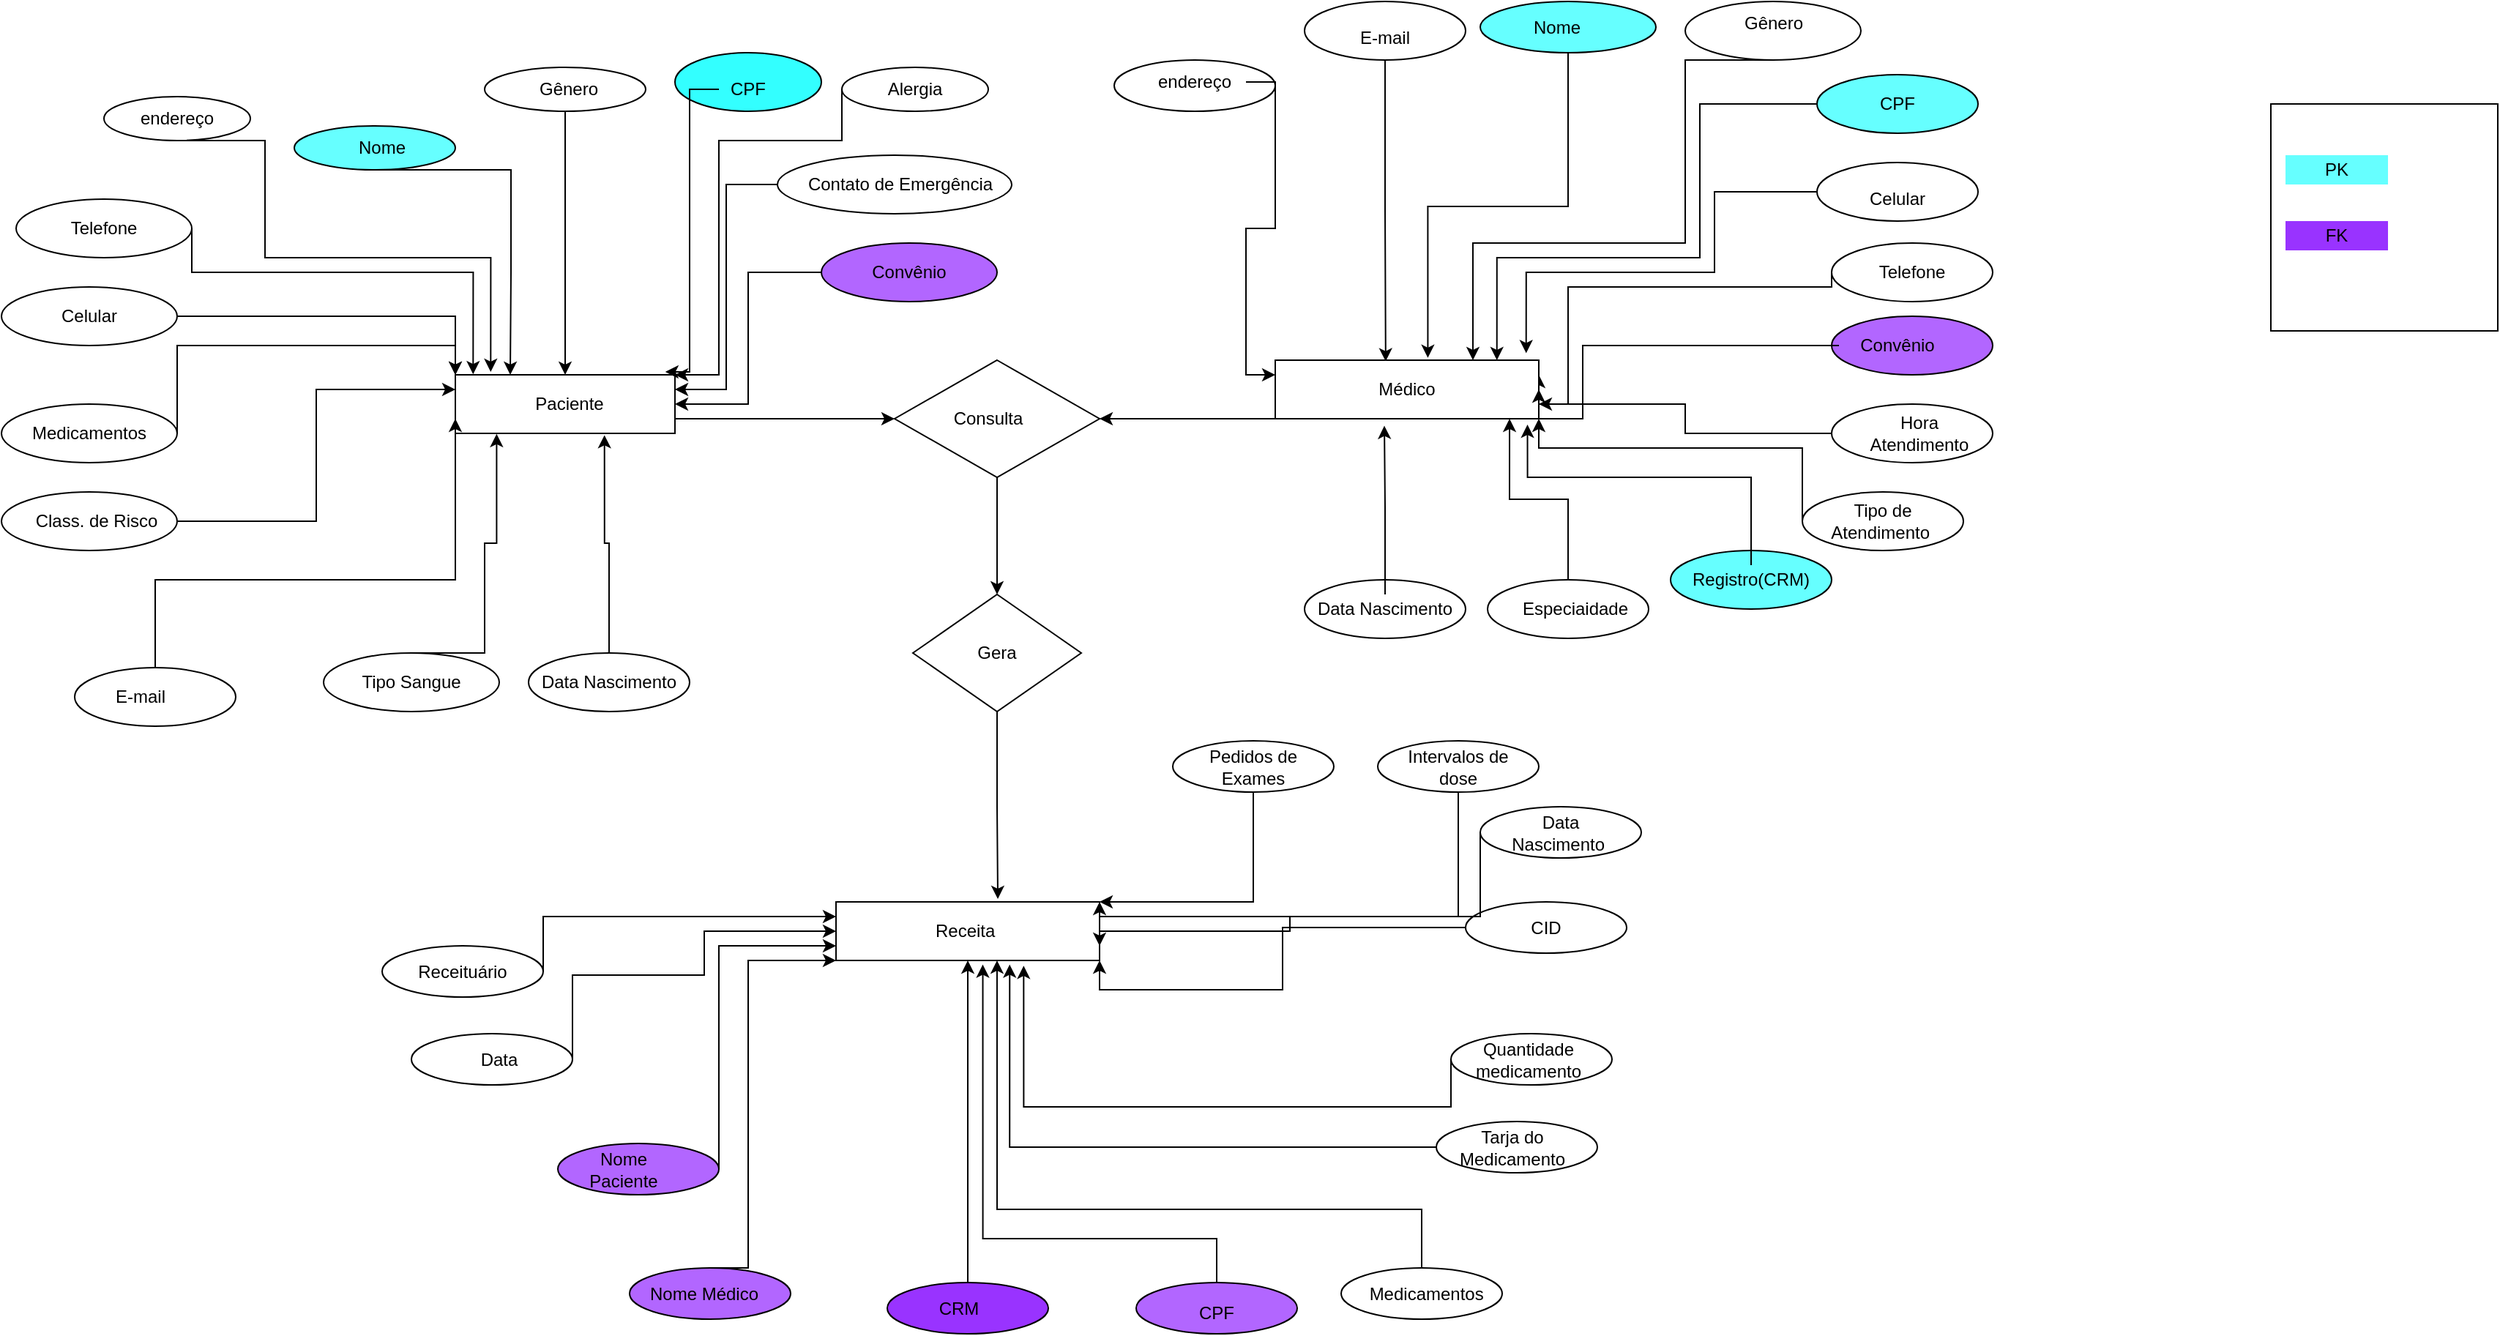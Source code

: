 <mxfile version="14.6.1" type="github">
  <diagram id="wFrr1tjlunAGImuz-Mqa" name="Page-1">
    <mxGraphModel dx="1865" dy="548" grid="1" gridSize="10" guides="1" tooltips="1" connect="1" arrows="1" fold="1" page="1" pageScale="1" pageWidth="827" pageHeight="1169" math="0" shadow="0">
      <root>
        <mxCell id="0" />
        <mxCell id="1" parent="0" />
        <mxCell id="ndUx4JUGOBmah5ysdqSA-77" value="" style="ellipse;whiteSpace=wrap;html=1;" vertex="1" parent="1">
          <mxGeometry x="630" y="410" width="110" height="40" as="geometry" />
        </mxCell>
        <mxCell id="ndUx4JUGOBmah5ysdqSA-95" style="edgeStyle=orthogonalEdgeStyle;rounded=0;orthogonalLoop=1;jettySize=auto;html=1;exitX=0.5;exitY=0;exitDx=0;exitDy=0;entryX=0.889;entryY=1;entryDx=0;entryDy=0;entryPerimeter=0;" edge="1" parent="1" source="ndUx4JUGOBmah5ysdqSA-76" target="ndUx4JUGOBmah5ysdqSA-2">
          <mxGeometry relative="1" as="geometry" />
        </mxCell>
        <mxCell id="ndUx4JUGOBmah5ysdqSA-76" value="" style="ellipse;whiteSpace=wrap;html=1;" vertex="1" parent="1">
          <mxGeometry x="755" y="410" width="110" height="40" as="geometry" />
        </mxCell>
        <mxCell id="ndUx4JUGOBmah5ysdqSA-75" value="" style="ellipse;whiteSpace=wrap;html=1;fillColor=#66FFFF;" vertex="1" parent="1">
          <mxGeometry x="880" y="390" width="110" height="40" as="geometry" />
        </mxCell>
        <mxCell id="ndUx4JUGOBmah5ysdqSA-93" style="edgeStyle=orthogonalEdgeStyle;rounded=0;orthogonalLoop=1;jettySize=auto;html=1;exitX=0;exitY=0.5;exitDx=0;exitDy=0;entryX=1;entryY=1;entryDx=0;entryDy=0;" edge="1" parent="1" source="ndUx4JUGOBmah5ysdqSA-74" target="ndUx4JUGOBmah5ysdqSA-2">
          <mxGeometry relative="1" as="geometry">
            <Array as="points">
              <mxPoint x="970" y="320" />
            </Array>
          </mxGeometry>
        </mxCell>
        <mxCell id="ndUx4JUGOBmah5ysdqSA-74" value="" style="ellipse;whiteSpace=wrap;html=1;" vertex="1" parent="1">
          <mxGeometry x="970" y="350" width="110" height="40" as="geometry" />
        </mxCell>
        <mxCell id="ndUx4JUGOBmah5ysdqSA-92" style="edgeStyle=orthogonalEdgeStyle;rounded=0;orthogonalLoop=1;jettySize=auto;html=1;exitX=0;exitY=0.5;exitDx=0;exitDy=0;entryX=1;entryY=0.75;entryDx=0;entryDy=0;" edge="1" parent="1" source="ndUx4JUGOBmah5ysdqSA-73" target="ndUx4JUGOBmah5ysdqSA-2">
          <mxGeometry relative="1" as="geometry" />
        </mxCell>
        <mxCell id="ndUx4JUGOBmah5ysdqSA-73" value="" style="ellipse;whiteSpace=wrap;html=1;" vertex="1" parent="1">
          <mxGeometry x="990" y="290" width="110" height="40" as="geometry" />
        </mxCell>
        <mxCell id="ndUx4JUGOBmah5ysdqSA-72" value="" style="ellipse;whiteSpace=wrap;html=1;fillColor=#B266FF;" vertex="1" parent="1">
          <mxGeometry x="990" y="230" width="110" height="40" as="geometry" />
        </mxCell>
        <mxCell id="ndUx4JUGOBmah5ysdqSA-90" style="edgeStyle=orthogonalEdgeStyle;rounded=0;orthogonalLoop=1;jettySize=auto;html=1;exitX=0;exitY=0.5;exitDx=0;exitDy=0;entryX=1;entryY=0.25;entryDx=0;entryDy=0;" edge="1" parent="1" source="ndUx4JUGOBmah5ysdqSA-71" target="ndUx4JUGOBmah5ysdqSA-2">
          <mxGeometry relative="1" as="geometry">
            <Array as="points">
              <mxPoint x="990" y="210" />
              <mxPoint x="810" y="210" />
              <mxPoint x="810" y="290" />
            </Array>
          </mxGeometry>
        </mxCell>
        <mxCell id="ndUx4JUGOBmah5ysdqSA-71" value="" style="ellipse;whiteSpace=wrap;html=1;" vertex="1" parent="1">
          <mxGeometry x="990" y="180" width="110" height="40" as="geometry" />
        </mxCell>
        <mxCell id="ndUx4JUGOBmah5ysdqSA-89" style="edgeStyle=orthogonalEdgeStyle;rounded=0;orthogonalLoop=1;jettySize=auto;html=1;exitX=0;exitY=0.5;exitDx=0;exitDy=0;entryX=0.952;entryY=-0.12;entryDx=0;entryDy=0;entryPerimeter=0;" edge="1" parent="1" source="ndUx4JUGOBmah5ysdqSA-70" target="ndUx4JUGOBmah5ysdqSA-2">
          <mxGeometry relative="1" as="geometry">
            <Array as="points">
              <mxPoint x="910" y="145" />
              <mxPoint x="910" y="200" />
              <mxPoint x="781" y="200" />
            </Array>
          </mxGeometry>
        </mxCell>
        <mxCell id="ndUx4JUGOBmah5ysdqSA-70" value="" style="ellipse;whiteSpace=wrap;html=1;" vertex="1" parent="1">
          <mxGeometry x="980" y="125" width="110" height="40" as="geometry" />
        </mxCell>
        <mxCell id="ndUx4JUGOBmah5ysdqSA-88" style="edgeStyle=orthogonalEdgeStyle;rounded=0;orthogonalLoop=1;jettySize=auto;html=1;exitX=0;exitY=0.5;exitDx=0;exitDy=0;entryX=0.841;entryY=0;entryDx=0;entryDy=0;entryPerimeter=0;" edge="1" parent="1" source="ndUx4JUGOBmah5ysdqSA-69" target="ndUx4JUGOBmah5ysdqSA-2">
          <mxGeometry relative="1" as="geometry">
            <Array as="points">
              <mxPoint x="900" y="85" />
              <mxPoint x="900" y="190" />
              <mxPoint x="761" y="190" />
            </Array>
          </mxGeometry>
        </mxCell>
        <mxCell id="ndUx4JUGOBmah5ysdqSA-69" value="" style="ellipse;whiteSpace=wrap;html=1;fillColor=#66FFFF;" vertex="1" parent="1">
          <mxGeometry x="980" y="65" width="110" height="40" as="geometry" />
        </mxCell>
        <mxCell id="ndUx4JUGOBmah5ysdqSA-87" style="edgeStyle=orthogonalEdgeStyle;rounded=0;orthogonalLoop=1;jettySize=auto;html=1;exitX=0.5;exitY=1;exitDx=0;exitDy=0;entryX=0.75;entryY=0;entryDx=0;entryDy=0;" edge="1" parent="1" source="ndUx4JUGOBmah5ysdqSA-68" target="ndUx4JUGOBmah5ysdqSA-2">
          <mxGeometry relative="1" as="geometry">
            <Array as="points">
              <mxPoint x="890" y="55" />
              <mxPoint x="890" y="180" />
              <mxPoint x="745" y="180" />
            </Array>
          </mxGeometry>
        </mxCell>
        <mxCell id="ndUx4JUGOBmah5ysdqSA-68" value="" style="ellipse;whiteSpace=wrap;html=1;" vertex="1" parent="1">
          <mxGeometry x="890" y="15" width="120" height="40" as="geometry" />
        </mxCell>
        <mxCell id="ndUx4JUGOBmah5ysdqSA-86" style="edgeStyle=orthogonalEdgeStyle;rounded=0;orthogonalLoop=1;jettySize=auto;html=1;exitX=0.5;exitY=1;exitDx=0;exitDy=0;entryX=0.579;entryY=-0.04;entryDx=0;entryDy=0;entryPerimeter=0;" edge="1" parent="1" source="ndUx4JUGOBmah5ysdqSA-17" target="ndUx4JUGOBmah5ysdqSA-2">
          <mxGeometry relative="1" as="geometry" />
        </mxCell>
        <mxCell id="ndUx4JUGOBmah5ysdqSA-17" value="" style="ellipse;whiteSpace=wrap;html=1;fillColor=#66FFFF;" vertex="1" parent="1">
          <mxGeometry x="750" y="15" width="120" height="35" as="geometry" />
        </mxCell>
        <mxCell id="ndUx4JUGOBmah5ysdqSA-85" style="edgeStyle=orthogonalEdgeStyle;rounded=0;orthogonalLoop=1;jettySize=auto;html=1;exitX=0.5;exitY=1;exitDx=0;exitDy=0;entryX=0.419;entryY=0.02;entryDx=0;entryDy=0;entryPerimeter=0;" edge="1" parent="1" source="ndUx4JUGOBmah5ysdqSA-64" target="ndUx4JUGOBmah5ysdqSA-2">
          <mxGeometry relative="1" as="geometry" />
        </mxCell>
        <mxCell id="ndUx4JUGOBmah5ysdqSA-64" value="" style="ellipse;whiteSpace=wrap;html=1;" vertex="1" parent="1">
          <mxGeometry x="630" y="15" width="110" height="40" as="geometry" />
        </mxCell>
        <mxCell id="ndUx4JUGOBmah5ysdqSA-67" value="" style="ellipse;whiteSpace=wrap;html=1;" vertex="1" parent="1">
          <mxGeometry x="500" y="55" width="110" height="35" as="geometry" />
        </mxCell>
        <mxCell id="ndUx4JUGOBmah5ysdqSA-141" style="edgeStyle=orthogonalEdgeStyle;rounded=0;orthogonalLoop=1;jettySize=auto;html=1;exitX=1;exitY=0.75;exitDx=0;exitDy=0;entryX=0;entryY=0.5;entryDx=0;entryDy=0;" edge="1" parent="1" source="ndUx4JUGOBmah5ysdqSA-1" target="ndUx4JUGOBmah5ysdqSA-139">
          <mxGeometry relative="1" as="geometry">
            <mxPoint x="250" y="300" as="targetPoint" />
          </mxGeometry>
        </mxCell>
        <mxCell id="ndUx4JUGOBmah5ysdqSA-1" value="" style="rounded=0;whiteSpace=wrap;html=1;" vertex="1" parent="1">
          <mxGeometry x="50" y="270" width="150" height="40" as="geometry" />
        </mxCell>
        <mxCell id="ndUx4JUGOBmah5ysdqSA-142" style="edgeStyle=orthogonalEdgeStyle;rounded=0;orthogonalLoop=1;jettySize=auto;html=1;exitX=0;exitY=0.5;exitDx=0;exitDy=0;entryX=1;entryY=0.5;entryDx=0;entryDy=0;" edge="1" parent="1" source="ndUx4JUGOBmah5ysdqSA-2" target="ndUx4JUGOBmah5ysdqSA-139">
          <mxGeometry relative="1" as="geometry">
            <Array as="points">
              <mxPoint x="610" y="300" />
            </Array>
          </mxGeometry>
        </mxCell>
        <mxCell id="ndUx4JUGOBmah5ysdqSA-2" value="" style="rounded=0;whiteSpace=wrap;html=1;" vertex="1" parent="1">
          <mxGeometry x="610" y="260" width="180" height="40" as="geometry" />
        </mxCell>
        <mxCell id="ndUx4JUGOBmah5ysdqSA-3" value="" style="rounded=0;whiteSpace=wrap;html=1;" vertex="1" parent="1">
          <mxGeometry x="310" y="630" width="180" height="40" as="geometry" />
        </mxCell>
        <mxCell id="ndUx4JUGOBmah5ysdqSA-45" style="edgeStyle=orthogonalEdgeStyle;rounded=0;orthogonalLoop=1;jettySize=auto;html=1;exitX=0.5;exitY=1;exitDx=0;exitDy=0;entryX=0.161;entryY=-0.05;entryDx=0;entryDy=0;entryPerimeter=0;" edge="1" parent="1" source="ndUx4JUGOBmah5ysdqSA-4" target="ndUx4JUGOBmah5ysdqSA-1">
          <mxGeometry relative="1" as="geometry">
            <Array as="points">
              <mxPoint x="-80" y="110" />
              <mxPoint x="-80" y="190" />
              <mxPoint x="74" y="190" />
            </Array>
          </mxGeometry>
        </mxCell>
        <mxCell id="ndUx4JUGOBmah5ysdqSA-4" value="" style="ellipse;whiteSpace=wrap;html=1;" vertex="1" parent="1">
          <mxGeometry x="-190" y="80" width="100" height="30" as="geometry" />
        </mxCell>
        <mxCell id="ndUx4JUGOBmah5ysdqSA-44" style="edgeStyle=orthogonalEdgeStyle;rounded=0;orthogonalLoop=1;jettySize=auto;html=1;exitX=0.5;exitY=1;exitDx=0;exitDy=0;entryX=0.25;entryY=0;entryDx=0;entryDy=0;" edge="1" parent="1" source="ndUx4JUGOBmah5ysdqSA-5" target="ndUx4JUGOBmah5ysdqSA-1">
          <mxGeometry relative="1" as="geometry">
            <Array as="points">
              <mxPoint x="88" y="130" />
              <mxPoint x="88" y="200" />
            </Array>
          </mxGeometry>
        </mxCell>
        <mxCell id="ndUx4JUGOBmah5ysdqSA-5" value="" style="ellipse;whiteSpace=wrap;html=1;fillColor=#66FFFF;" vertex="1" parent="1">
          <mxGeometry x="-60" y="100" width="110" height="30" as="geometry" />
        </mxCell>
        <mxCell id="ndUx4JUGOBmah5ysdqSA-43" style="edgeStyle=orthogonalEdgeStyle;rounded=0;orthogonalLoop=1;jettySize=auto;html=1;exitX=0.5;exitY=1;exitDx=0;exitDy=0;entryX=0.5;entryY=0;entryDx=0;entryDy=0;" edge="1" parent="1" source="ndUx4JUGOBmah5ysdqSA-6" target="ndUx4JUGOBmah5ysdqSA-1">
          <mxGeometry relative="1" as="geometry" />
        </mxCell>
        <mxCell id="ndUx4JUGOBmah5ysdqSA-6" value="" style="ellipse;whiteSpace=wrap;html=1;" vertex="1" parent="1">
          <mxGeometry x="70" y="60" width="110" height="30" as="geometry" />
        </mxCell>
        <mxCell id="ndUx4JUGOBmah5ysdqSA-7" value="" style="ellipse;whiteSpace=wrap;html=1;fillColor=#33FFFF;" vertex="1" parent="1">
          <mxGeometry x="200" y="50" width="100" height="40" as="geometry" />
        </mxCell>
        <mxCell id="ndUx4JUGOBmah5ysdqSA-41" style="edgeStyle=orthogonalEdgeStyle;rounded=0;orthogonalLoop=1;jettySize=auto;html=1;exitX=0;exitY=0.5;exitDx=0;exitDy=0;entryX=1;entryY=0;entryDx=0;entryDy=0;" edge="1" parent="1" source="ndUx4JUGOBmah5ysdqSA-8" target="ndUx4JUGOBmah5ysdqSA-1">
          <mxGeometry relative="1" as="geometry">
            <Array as="points">
              <mxPoint x="314" y="110" />
              <mxPoint x="230" y="110" />
              <mxPoint x="230" y="270" />
            </Array>
          </mxGeometry>
        </mxCell>
        <mxCell id="ndUx4JUGOBmah5ysdqSA-8" value="" style="ellipse;whiteSpace=wrap;html=1;" vertex="1" parent="1">
          <mxGeometry x="314" y="60" width="100" height="30" as="geometry" />
        </mxCell>
        <mxCell id="ndUx4JUGOBmah5ysdqSA-50" style="edgeStyle=orthogonalEdgeStyle;rounded=0;orthogonalLoop=1;jettySize=auto;html=1;exitX=0.5;exitY=0;exitDx=0;exitDy=0;entryX=0;entryY=0.75;entryDx=0;entryDy=0;" edge="1" parent="1" source="ndUx4JUGOBmah5ysdqSA-9" target="ndUx4JUGOBmah5ysdqSA-1">
          <mxGeometry relative="1" as="geometry">
            <Array as="points">
              <mxPoint x="-155" y="410" />
              <mxPoint x="50" y="410" />
            </Array>
          </mxGeometry>
        </mxCell>
        <mxCell id="ndUx4JUGOBmah5ysdqSA-9" value="" style="ellipse;whiteSpace=wrap;html=1;" vertex="1" parent="1">
          <mxGeometry x="-210" y="470" width="110" height="40" as="geometry" />
        </mxCell>
        <mxCell id="ndUx4JUGOBmah5ysdqSA-40" style="edgeStyle=orthogonalEdgeStyle;rounded=0;orthogonalLoop=1;jettySize=auto;html=1;exitX=0;exitY=0.5;exitDx=0;exitDy=0;entryX=1;entryY=0.25;entryDx=0;entryDy=0;" edge="1" parent="1" source="ndUx4JUGOBmah5ysdqSA-12" target="ndUx4JUGOBmah5ysdqSA-1">
          <mxGeometry relative="1" as="geometry" />
        </mxCell>
        <mxCell id="ndUx4JUGOBmah5ysdqSA-12" value="" style="ellipse;whiteSpace=wrap;html=1;" vertex="1" parent="1">
          <mxGeometry x="270" y="120" width="160" height="40" as="geometry" />
        </mxCell>
        <mxCell id="ndUx4JUGOBmah5ysdqSA-51" style="edgeStyle=orthogonalEdgeStyle;rounded=0;orthogonalLoop=1;jettySize=auto;html=1;exitX=0.5;exitY=0;exitDx=0;exitDy=0;entryX=0.188;entryY=1.01;entryDx=0;entryDy=0;entryPerimeter=0;" edge="1" parent="1" source="ndUx4JUGOBmah5ysdqSA-13" target="ndUx4JUGOBmah5ysdqSA-1">
          <mxGeometry relative="1" as="geometry">
            <Array as="points">
              <mxPoint x="70" y="460" />
              <mxPoint x="70" y="385" />
              <mxPoint x="78" y="385" />
            </Array>
          </mxGeometry>
        </mxCell>
        <mxCell id="ndUx4JUGOBmah5ysdqSA-13" value="" style="ellipse;whiteSpace=wrap;html=1;" vertex="1" parent="1">
          <mxGeometry x="-40" y="460" width="120" height="40" as="geometry" />
        </mxCell>
        <mxCell id="ndUx4JUGOBmah5ysdqSA-52" style="edgeStyle=orthogonalEdgeStyle;rounded=0;orthogonalLoop=1;jettySize=auto;html=1;entryX=0.679;entryY=1.03;entryDx=0;entryDy=0;entryPerimeter=0;" edge="1" parent="1" source="ndUx4JUGOBmah5ysdqSA-14" target="ndUx4JUGOBmah5ysdqSA-1">
          <mxGeometry relative="1" as="geometry" />
        </mxCell>
        <mxCell id="ndUx4JUGOBmah5ysdqSA-14" value="" style="ellipse;whiteSpace=wrap;html=1;" vertex="1" parent="1">
          <mxGeometry x="100" y="460" width="110" height="40" as="geometry" />
        </mxCell>
        <mxCell id="ndUx4JUGOBmah5ysdqSA-46" style="edgeStyle=orthogonalEdgeStyle;rounded=0;orthogonalLoop=1;jettySize=auto;html=1;exitX=1;exitY=0.5;exitDx=0;exitDy=0;entryX=0.081;entryY=-0.01;entryDx=0;entryDy=0;entryPerimeter=0;" edge="1" parent="1" source="ndUx4JUGOBmah5ysdqSA-15" target="ndUx4JUGOBmah5ysdqSA-1">
          <mxGeometry relative="1" as="geometry">
            <Array as="points">
              <mxPoint x="-130" y="200" />
              <mxPoint x="62" y="200" />
            </Array>
          </mxGeometry>
        </mxCell>
        <mxCell id="ndUx4JUGOBmah5ysdqSA-15" value="" style="ellipse;whiteSpace=wrap;html=1;" vertex="1" parent="1">
          <mxGeometry x="-250" y="150" width="120" height="40" as="geometry" />
        </mxCell>
        <mxCell id="ndUx4JUGOBmah5ysdqSA-47" style="edgeStyle=orthogonalEdgeStyle;rounded=0;orthogonalLoop=1;jettySize=auto;html=1;exitX=1;exitY=0.5;exitDx=0;exitDy=0;entryX=0;entryY=0;entryDx=0;entryDy=0;" edge="1" parent="1" source="ndUx4JUGOBmah5ysdqSA-16" target="ndUx4JUGOBmah5ysdqSA-1">
          <mxGeometry relative="1" as="geometry" />
        </mxCell>
        <mxCell id="ndUx4JUGOBmah5ysdqSA-16" value="" style="ellipse;whiteSpace=wrap;html=1;" vertex="1" parent="1">
          <mxGeometry x="-260" y="210" width="120" height="40" as="geometry" />
        </mxCell>
        <mxCell id="ndUx4JUGOBmah5ysdqSA-48" style="edgeStyle=orthogonalEdgeStyle;rounded=0;orthogonalLoop=1;jettySize=auto;html=1;exitX=1;exitY=0.5;exitDx=0;exitDy=0;entryX=0;entryY=0;entryDx=0;entryDy=0;" edge="1" parent="1" source="ndUx4JUGOBmah5ysdqSA-18" target="ndUx4JUGOBmah5ysdqSA-1">
          <mxGeometry relative="1" as="geometry">
            <Array as="points">
              <mxPoint x="-140" y="250" />
              <mxPoint x="50" y="250" />
            </Array>
          </mxGeometry>
        </mxCell>
        <mxCell id="ndUx4JUGOBmah5ysdqSA-18" value="" style="ellipse;whiteSpace=wrap;html=1;" vertex="1" parent="1">
          <mxGeometry x="-260" y="290" width="120" height="40" as="geometry" />
        </mxCell>
        <mxCell id="ndUx4JUGOBmah5ysdqSA-49" style="edgeStyle=orthogonalEdgeStyle;rounded=0;orthogonalLoop=1;jettySize=auto;html=1;exitX=1;exitY=0.5;exitDx=0;exitDy=0;entryX=0;entryY=0.25;entryDx=0;entryDy=0;" edge="1" parent="1" source="ndUx4JUGOBmah5ysdqSA-19" target="ndUx4JUGOBmah5ysdqSA-1">
          <mxGeometry relative="1" as="geometry" />
        </mxCell>
        <mxCell id="ndUx4JUGOBmah5ysdqSA-19" value="" style="ellipse;whiteSpace=wrap;html=1;" vertex="1" parent="1">
          <mxGeometry x="-260" y="350" width="120" height="40" as="geometry" />
        </mxCell>
        <mxCell id="ndUx4JUGOBmah5ysdqSA-39" style="edgeStyle=orthogonalEdgeStyle;rounded=0;orthogonalLoop=1;jettySize=auto;html=1;entryX=1;entryY=0.5;entryDx=0;entryDy=0;" edge="1" parent="1" source="ndUx4JUGOBmah5ysdqSA-20" target="ndUx4JUGOBmah5ysdqSA-1">
          <mxGeometry relative="1" as="geometry" />
        </mxCell>
        <mxCell id="ndUx4JUGOBmah5ysdqSA-20" value="" style="ellipse;whiteSpace=wrap;html=1;fillColor=#B266FF;" vertex="1" parent="1">
          <mxGeometry x="300" y="180" width="120" height="40" as="geometry" />
        </mxCell>
        <mxCell id="ndUx4JUGOBmah5ysdqSA-21" value="Nome" style="text;html=1;strokeColor=none;fillColor=none;align=center;verticalAlign=middle;whiteSpace=wrap;rounded=0;" vertex="1" parent="1">
          <mxGeometry x="-40" y="105" width="80" height="20" as="geometry" />
        </mxCell>
        <mxCell id="ndUx4JUGOBmah5ysdqSA-22" value="Gênero" style="text;html=1;strokeColor=none;fillColor=none;align=center;verticalAlign=middle;whiteSpace=wrap;rounded=0;" vertex="1" parent="1">
          <mxGeometry x="105" y="65" width="45" height="20" as="geometry" />
        </mxCell>
        <mxCell id="ndUx4JUGOBmah5ysdqSA-42" style="edgeStyle=orthogonalEdgeStyle;rounded=0;orthogonalLoop=1;jettySize=auto;html=1;entryX=0.956;entryY=-0.05;entryDx=0;entryDy=0;entryPerimeter=0;" edge="1" parent="1" source="ndUx4JUGOBmah5ysdqSA-23" target="ndUx4JUGOBmah5ysdqSA-1">
          <mxGeometry relative="1" as="geometry">
            <Array as="points">
              <mxPoint x="210" y="75" />
              <mxPoint x="210" y="268" />
            </Array>
          </mxGeometry>
        </mxCell>
        <mxCell id="ndUx4JUGOBmah5ysdqSA-23" value="CPF" style="text;html=1;strokeColor=none;fillColor=none;align=center;verticalAlign=middle;whiteSpace=wrap;rounded=0;" vertex="1" parent="1">
          <mxGeometry x="230" y="65" width="40" height="20" as="geometry" />
        </mxCell>
        <mxCell id="ndUx4JUGOBmah5ysdqSA-24" value="endereço" style="text;html=1;strokeColor=none;fillColor=none;align=center;verticalAlign=middle;whiteSpace=wrap;rounded=0;" vertex="1" parent="1">
          <mxGeometry x="-175" y="85" width="70" height="20" as="geometry" />
        </mxCell>
        <mxCell id="ndUx4JUGOBmah5ysdqSA-28" value="Telefone" style="text;html=1;strokeColor=none;fillColor=none;align=center;verticalAlign=middle;whiteSpace=wrap;rounded=0;" vertex="1" parent="1">
          <mxGeometry x="-220" y="160" width="60" height="20" as="geometry" />
        </mxCell>
        <mxCell id="ndUx4JUGOBmah5ysdqSA-29" value="Celular" style="text;html=1;strokeColor=none;fillColor=none;align=center;verticalAlign=middle;whiteSpace=wrap;rounded=0;" vertex="1" parent="1">
          <mxGeometry x="-225" y="220" width="50" height="20" as="geometry" />
        </mxCell>
        <mxCell id="ndUx4JUGOBmah5ysdqSA-30" value="Contato de Emergência" style="text;html=1;strokeColor=none;fillColor=none;align=center;verticalAlign=middle;whiteSpace=wrap;rounded=0;" vertex="1" parent="1">
          <mxGeometry x="279" y="130" width="150" height="20" as="geometry" />
        </mxCell>
        <mxCell id="ndUx4JUGOBmah5ysdqSA-31" value="Convênio" style="text;html=1;strokeColor=none;fillColor=none;align=center;verticalAlign=middle;whiteSpace=wrap;rounded=0;" vertex="1" parent="1">
          <mxGeometry x="320" y="190" width="80" height="20" as="geometry" />
        </mxCell>
        <mxCell id="ndUx4JUGOBmah5ysdqSA-32" value="Medicamentos" style="text;html=1;strokeColor=none;fillColor=none;align=center;verticalAlign=middle;whiteSpace=wrap;rounded=0;" vertex="1" parent="1">
          <mxGeometry x="-240" y="300" width="80" height="20" as="geometry" />
        </mxCell>
        <mxCell id="ndUx4JUGOBmah5ysdqSA-33" value="Alergia" style="text;html=1;strokeColor=none;fillColor=none;align=center;verticalAlign=middle;whiteSpace=wrap;rounded=0;" vertex="1" parent="1">
          <mxGeometry x="339" y="65" width="50" height="20" as="geometry" />
        </mxCell>
        <mxCell id="ndUx4JUGOBmah5ysdqSA-34" value="E-mail" style="text;html=1;strokeColor=none;fillColor=none;align=center;verticalAlign=middle;whiteSpace=wrap;rounded=0;" vertex="1" parent="1">
          <mxGeometry x="-190" y="480" width="50" height="20" as="geometry" />
        </mxCell>
        <mxCell id="ndUx4JUGOBmah5ysdqSA-35" value="Class. de Risco" style="text;html=1;strokeColor=none;fillColor=none;align=center;verticalAlign=middle;whiteSpace=wrap;rounded=0;" vertex="1" parent="1">
          <mxGeometry x="-240" y="360" width="90" height="20" as="geometry" />
        </mxCell>
        <mxCell id="ndUx4JUGOBmah5ysdqSA-37" value="Tipo Sangue" style="text;html=1;strokeColor=none;fillColor=none;align=center;verticalAlign=middle;whiteSpace=wrap;rounded=0;" vertex="1" parent="1">
          <mxGeometry x="-20" y="470" width="80" height="20" as="geometry" />
        </mxCell>
        <mxCell id="ndUx4JUGOBmah5ysdqSA-38" value="Data Nascimento" style="text;html=1;strokeColor=none;fillColor=none;align=center;verticalAlign=middle;whiteSpace=wrap;rounded=0;" vertex="1" parent="1">
          <mxGeometry x="95" y="470" width="120" height="20" as="geometry" />
        </mxCell>
        <mxCell id="ndUx4JUGOBmah5ysdqSA-53" value="Paciente" style="text;html=1;strokeColor=none;fillColor=none;align=center;verticalAlign=middle;whiteSpace=wrap;rounded=0;" vertex="1" parent="1">
          <mxGeometry x="62.5" y="280" width="130" height="20" as="geometry" />
        </mxCell>
        <mxCell id="ndUx4JUGOBmah5ysdqSA-56" value="Nome" style="text;html=1;strokeColor=none;fillColor=none;align=center;verticalAlign=middle;whiteSpace=wrap;rounded=0;" vertex="1" parent="1">
          <mxGeometry x="765" y="22.5" width="75" height="20" as="geometry" />
        </mxCell>
        <mxCell id="ndUx4JUGOBmah5ysdqSA-57" value="Gênero" style="text;html=1;strokeColor=none;fillColor=none;align=center;verticalAlign=middle;whiteSpace=wrap;rounded=0;" vertex="1" parent="1">
          <mxGeometry x="927.5" y="20" width="45" height="20" as="geometry" />
        </mxCell>
        <mxCell id="ndUx4JUGOBmah5ysdqSA-58" value="CPF" style="text;html=1;strokeColor=none;fillColor=none;align=center;verticalAlign=middle;whiteSpace=wrap;rounded=0;" vertex="1" parent="1">
          <mxGeometry x="1015" y="75" width="40" height="20" as="geometry" />
        </mxCell>
        <mxCell id="ndUx4JUGOBmah5ysdqSA-59" value="Telefone" style="text;html=1;strokeColor=none;fillColor=none;align=center;verticalAlign=middle;whiteSpace=wrap;rounded=0;" vertex="1" parent="1">
          <mxGeometry x="1015" y="190" width="60" height="20" as="geometry" />
        </mxCell>
        <mxCell id="ndUx4JUGOBmah5ysdqSA-60" value="Celular" style="text;html=1;strokeColor=none;fillColor=none;align=center;verticalAlign=middle;whiteSpace=wrap;rounded=0;" vertex="1" parent="1">
          <mxGeometry x="1010" y="140" width="50" height="20" as="geometry" />
        </mxCell>
        <mxCell id="ndUx4JUGOBmah5ysdqSA-91" style="edgeStyle=orthogonalEdgeStyle;rounded=0;orthogonalLoop=1;jettySize=auto;html=1;entryX=1;entryY=0.5;entryDx=0;entryDy=0;" edge="1" parent="1" source="ndUx4JUGOBmah5ysdqSA-61" target="ndUx4JUGOBmah5ysdqSA-2">
          <mxGeometry relative="1" as="geometry">
            <Array as="points">
              <mxPoint x="820" y="250" />
              <mxPoint x="820" y="300" />
            </Array>
          </mxGeometry>
        </mxCell>
        <mxCell id="ndUx4JUGOBmah5ysdqSA-61" value="Convênio" style="text;html=1;strokeColor=none;fillColor=none;align=center;verticalAlign=middle;whiteSpace=wrap;rounded=0;" vertex="1" parent="1">
          <mxGeometry x="995" y="240" width="80" height="20" as="geometry" />
        </mxCell>
        <mxCell id="ndUx4JUGOBmah5ysdqSA-84" style="edgeStyle=orthogonalEdgeStyle;rounded=0;orthogonalLoop=1;jettySize=auto;html=1;entryX=0;entryY=0.25;entryDx=0;entryDy=0;" edge="1" parent="1" source="ndUx4JUGOBmah5ysdqSA-62" target="ndUx4JUGOBmah5ysdqSA-2">
          <mxGeometry relative="1" as="geometry" />
        </mxCell>
        <mxCell id="ndUx4JUGOBmah5ysdqSA-62" value="endereço" style="text;html=1;strokeColor=none;fillColor=none;align=center;verticalAlign=middle;whiteSpace=wrap;rounded=0;" vertex="1" parent="1">
          <mxGeometry x="520" y="60" width="70" height="20" as="geometry" />
        </mxCell>
        <mxCell id="ndUx4JUGOBmah5ysdqSA-63" value="E-mail" style="text;html=1;strokeColor=none;fillColor=none;align=center;verticalAlign=middle;whiteSpace=wrap;rounded=0;" vertex="1" parent="1">
          <mxGeometry x="660" y="30" width="50" height="20" as="geometry" />
        </mxCell>
        <mxCell id="ndUx4JUGOBmah5ysdqSA-79" value="Especiaidade" style="text;html=1;strokeColor=none;fillColor=none;align=center;verticalAlign=middle;whiteSpace=wrap;rounded=0;" vertex="1" parent="1">
          <mxGeometry x="770" y="420" width="90" height="20" as="geometry" />
        </mxCell>
        <mxCell id="ndUx4JUGOBmah5ysdqSA-94" style="edgeStyle=orthogonalEdgeStyle;rounded=0;orthogonalLoop=1;jettySize=auto;html=1;entryX=0.957;entryY=1.1;entryDx=0;entryDy=0;entryPerimeter=0;" edge="1" parent="1" source="ndUx4JUGOBmah5ysdqSA-80" target="ndUx4JUGOBmah5ysdqSA-2">
          <mxGeometry relative="1" as="geometry">
            <Array as="points">
              <mxPoint x="935" y="340" />
              <mxPoint x="782" y="340" />
            </Array>
          </mxGeometry>
        </mxCell>
        <mxCell id="ndUx4JUGOBmah5ysdqSA-80" value="Registro(CRM)" style="text;html=1;strokeColor=none;fillColor=none;align=center;verticalAlign=middle;whiteSpace=wrap;rounded=0;" vertex="1" parent="1">
          <mxGeometry x="900" y="400" width="70" height="20" as="geometry" />
        </mxCell>
        <mxCell id="ndUx4JUGOBmah5ysdqSA-81" value="Hora Atendimento" style="text;html=1;strokeColor=none;fillColor=none;align=center;verticalAlign=middle;whiteSpace=wrap;rounded=0;" vertex="1" parent="1">
          <mxGeometry x="1010" y="300" width="80" height="20" as="geometry" />
        </mxCell>
        <mxCell id="ndUx4JUGOBmah5ysdqSA-96" style="edgeStyle=orthogonalEdgeStyle;rounded=0;orthogonalLoop=1;jettySize=auto;html=1;entryX=0.414;entryY=1.12;entryDx=0;entryDy=0;entryPerimeter=0;" edge="1" parent="1" source="ndUx4JUGOBmah5ysdqSA-82" target="ndUx4JUGOBmah5ysdqSA-2">
          <mxGeometry relative="1" as="geometry" />
        </mxCell>
        <mxCell id="ndUx4JUGOBmah5ysdqSA-82" value="Data Nascimento" style="text;html=1;strokeColor=none;fillColor=none;align=center;verticalAlign=middle;whiteSpace=wrap;rounded=0;" vertex="1" parent="1">
          <mxGeometry x="625" y="420" width="120" height="20" as="geometry" />
        </mxCell>
        <mxCell id="ndUx4JUGOBmah5ysdqSA-83" value="Tipo de Atendimento&amp;nbsp;" style="text;html=1;strokeColor=none;fillColor=none;align=center;verticalAlign=middle;whiteSpace=wrap;rounded=0;" vertex="1" parent="1">
          <mxGeometry x="990" y="360" width="70" height="20" as="geometry" />
        </mxCell>
        <mxCell id="ndUx4JUGOBmah5ysdqSA-97" value="Médico" style="text;html=1;strokeColor=none;fillColor=none;align=center;verticalAlign=middle;whiteSpace=wrap;rounded=0;" vertex="1" parent="1">
          <mxGeometry x="655" y="270" width="90" height="20" as="geometry" />
        </mxCell>
        <mxCell id="ndUx4JUGOBmah5ysdqSA-98" value="Receita&amp;nbsp;" style="text;html=1;strokeColor=none;fillColor=none;align=center;verticalAlign=middle;whiteSpace=wrap;rounded=0;" vertex="1" parent="1">
          <mxGeometry x="355" y="640" width="90" height="20" as="geometry" />
        </mxCell>
        <mxCell id="ndUx4JUGOBmah5ysdqSA-112" style="edgeStyle=orthogonalEdgeStyle;rounded=0;orthogonalLoop=1;jettySize=auto;html=1;exitX=1;exitY=0.5;exitDx=0;exitDy=0;entryX=0;entryY=0.25;entryDx=0;entryDy=0;" edge="1" parent="1" source="ndUx4JUGOBmah5ysdqSA-99" target="ndUx4JUGOBmah5ysdqSA-3">
          <mxGeometry relative="1" as="geometry">
            <Array as="points">
              <mxPoint x="110" y="640" />
            </Array>
          </mxGeometry>
        </mxCell>
        <mxCell id="ndUx4JUGOBmah5ysdqSA-99" value="" style="ellipse;whiteSpace=wrap;html=1;" vertex="1" parent="1">
          <mxGeometry y="660" width="110" height="35" as="geometry" />
        </mxCell>
        <mxCell id="ndUx4JUGOBmah5ysdqSA-114" style="edgeStyle=orthogonalEdgeStyle;rounded=0;orthogonalLoop=1;jettySize=auto;html=1;exitX=1;exitY=0.5;exitDx=0;exitDy=0;entryX=0;entryY=0.5;entryDx=0;entryDy=0;" edge="1" parent="1" source="ndUx4JUGOBmah5ysdqSA-100" target="ndUx4JUGOBmah5ysdqSA-3">
          <mxGeometry relative="1" as="geometry">
            <Array as="points">
              <mxPoint x="130" y="680" />
              <mxPoint x="220" y="680" />
              <mxPoint x="220" y="650" />
            </Array>
          </mxGeometry>
        </mxCell>
        <mxCell id="ndUx4JUGOBmah5ysdqSA-100" value="" style="ellipse;whiteSpace=wrap;html=1;" vertex="1" parent="1">
          <mxGeometry x="20" y="720" width="110" height="35" as="geometry" />
        </mxCell>
        <mxCell id="ndUx4JUGOBmah5ysdqSA-115" style="edgeStyle=orthogonalEdgeStyle;rounded=0;orthogonalLoop=1;jettySize=auto;html=1;exitX=1;exitY=0.5;exitDx=0;exitDy=0;entryX=0;entryY=0.75;entryDx=0;entryDy=0;" edge="1" parent="1" source="ndUx4JUGOBmah5ysdqSA-101" target="ndUx4JUGOBmah5ysdqSA-3">
          <mxGeometry relative="1" as="geometry">
            <Array as="points">
              <mxPoint x="230" y="660" />
            </Array>
          </mxGeometry>
        </mxCell>
        <mxCell id="ndUx4JUGOBmah5ysdqSA-101" value="" style="ellipse;whiteSpace=wrap;html=1;fillColor=#B266FF;" vertex="1" parent="1">
          <mxGeometry x="120" y="795" width="110" height="35" as="geometry" />
        </mxCell>
        <mxCell id="ndUx4JUGOBmah5ysdqSA-116" style="edgeStyle=orthogonalEdgeStyle;rounded=0;orthogonalLoop=1;jettySize=auto;html=1;exitX=0.5;exitY=0;exitDx=0;exitDy=0;entryX=0;entryY=1;entryDx=0;entryDy=0;" edge="1" parent="1" source="ndUx4JUGOBmah5ysdqSA-102" target="ndUx4JUGOBmah5ysdqSA-3">
          <mxGeometry relative="1" as="geometry">
            <Array as="points">
              <mxPoint x="250" y="880" />
              <mxPoint x="250" y="670" />
            </Array>
          </mxGeometry>
        </mxCell>
        <mxCell id="ndUx4JUGOBmah5ysdqSA-102" value="" style="ellipse;whiteSpace=wrap;html=1;fillColor=#B266FF;" vertex="1" parent="1">
          <mxGeometry x="169" y="880" width="110" height="35" as="geometry" />
        </mxCell>
        <mxCell id="ndUx4JUGOBmah5ysdqSA-117" style="edgeStyle=orthogonalEdgeStyle;rounded=0;orthogonalLoop=1;jettySize=auto;html=1;exitX=0.5;exitY=0;exitDx=0;exitDy=0;entryX=0.5;entryY=1;entryDx=0;entryDy=0;" edge="1" parent="1" source="ndUx4JUGOBmah5ysdqSA-103" target="ndUx4JUGOBmah5ysdqSA-3">
          <mxGeometry relative="1" as="geometry" />
        </mxCell>
        <mxCell id="ndUx4JUGOBmah5ysdqSA-103" value="" style="ellipse;whiteSpace=wrap;html=1;fillColor=#9933FF;" vertex="1" parent="1">
          <mxGeometry x="345" y="890" width="110" height="35" as="geometry" />
        </mxCell>
        <mxCell id="ndUx4JUGOBmah5ysdqSA-118" style="edgeStyle=orthogonalEdgeStyle;rounded=0;orthogonalLoop=1;jettySize=auto;html=1;exitX=0.5;exitY=0;exitDx=0;exitDy=0;entryX=0.557;entryY=1.07;entryDx=0;entryDy=0;entryPerimeter=0;" edge="1" parent="1" source="ndUx4JUGOBmah5ysdqSA-104" target="ndUx4JUGOBmah5ysdqSA-3">
          <mxGeometry relative="1" as="geometry">
            <Array as="points">
              <mxPoint x="570" y="860" />
              <mxPoint x="410" y="860" />
            </Array>
          </mxGeometry>
        </mxCell>
        <mxCell id="ndUx4JUGOBmah5ysdqSA-104" value="" style="ellipse;whiteSpace=wrap;html=1;fillColor=#B266FF;" vertex="1" parent="1">
          <mxGeometry x="515" y="890" width="110" height="35" as="geometry" />
        </mxCell>
        <mxCell id="ndUx4JUGOBmah5ysdqSA-119" style="edgeStyle=orthogonalEdgeStyle;rounded=0;orthogonalLoop=1;jettySize=auto;html=1;exitX=0.5;exitY=0;exitDx=0;exitDy=0;entryX=0.611;entryY=1;entryDx=0;entryDy=0;entryPerimeter=0;" edge="1" parent="1" source="ndUx4JUGOBmah5ysdqSA-105" target="ndUx4JUGOBmah5ysdqSA-3">
          <mxGeometry relative="1" as="geometry">
            <Array as="points">
              <mxPoint x="710" y="840" />
              <mxPoint x="420" y="840" />
            </Array>
          </mxGeometry>
        </mxCell>
        <mxCell id="ndUx4JUGOBmah5ysdqSA-105" value="" style="ellipse;whiteSpace=wrap;html=1;" vertex="1" parent="1">
          <mxGeometry x="655" y="880" width="110" height="35" as="geometry" />
        </mxCell>
        <mxCell id="ndUx4JUGOBmah5ysdqSA-125" style="edgeStyle=orthogonalEdgeStyle;rounded=0;orthogonalLoop=1;jettySize=auto;html=1;exitX=0.5;exitY=1;exitDx=0;exitDy=0;" edge="1" parent="1" source="ndUx4JUGOBmah5ysdqSA-106">
          <mxGeometry relative="1" as="geometry">
            <mxPoint x="490" y="630" as="targetPoint" />
            <Array as="points">
              <mxPoint x="595" y="630" />
            </Array>
          </mxGeometry>
        </mxCell>
        <mxCell id="ndUx4JUGOBmah5ysdqSA-106" value="" style="ellipse;whiteSpace=wrap;html=1;" vertex="1" parent="1">
          <mxGeometry x="540" y="520" width="110" height="35" as="geometry" />
        </mxCell>
        <mxCell id="ndUx4JUGOBmah5ysdqSA-120" style="edgeStyle=orthogonalEdgeStyle;rounded=0;orthogonalLoop=1;jettySize=auto;html=1;exitX=0;exitY=0.5;exitDx=0;exitDy=0;entryX=0.659;entryY=1.07;entryDx=0;entryDy=0;entryPerimeter=0;" edge="1" parent="1" source="ndUx4JUGOBmah5ysdqSA-107" target="ndUx4JUGOBmah5ysdqSA-3">
          <mxGeometry relative="1" as="geometry" />
        </mxCell>
        <mxCell id="ndUx4JUGOBmah5ysdqSA-107" value="" style="ellipse;whiteSpace=wrap;html=1;" vertex="1" parent="1">
          <mxGeometry x="720" y="780" width="110" height="35" as="geometry" />
        </mxCell>
        <mxCell id="ndUx4JUGOBmah5ysdqSA-121" style="edgeStyle=orthogonalEdgeStyle;rounded=0;orthogonalLoop=1;jettySize=auto;html=1;exitX=0;exitY=0.5;exitDx=0;exitDy=0;entryX=0.712;entryY=1.09;entryDx=0;entryDy=0;entryPerimeter=0;" edge="1" parent="1" source="ndUx4JUGOBmah5ysdqSA-108" target="ndUx4JUGOBmah5ysdqSA-3">
          <mxGeometry relative="1" as="geometry">
            <Array as="points">
              <mxPoint x="730" y="770" />
              <mxPoint x="438" y="770" />
            </Array>
          </mxGeometry>
        </mxCell>
        <mxCell id="ndUx4JUGOBmah5ysdqSA-108" value="" style="ellipse;whiteSpace=wrap;html=1;" vertex="1" parent="1">
          <mxGeometry x="730" y="720" width="110" height="35" as="geometry" />
        </mxCell>
        <mxCell id="ndUx4JUGOBmah5ysdqSA-122" style="edgeStyle=orthogonalEdgeStyle;rounded=0;orthogonalLoop=1;jettySize=auto;html=1;exitX=0;exitY=0.5;exitDx=0;exitDy=0;entryX=1;entryY=1;entryDx=0;entryDy=0;" edge="1" parent="1" source="ndUx4JUGOBmah5ysdqSA-109" target="ndUx4JUGOBmah5ysdqSA-3">
          <mxGeometry relative="1" as="geometry" />
        </mxCell>
        <mxCell id="ndUx4JUGOBmah5ysdqSA-109" value="" style="ellipse;whiteSpace=wrap;html=1;" vertex="1" parent="1">
          <mxGeometry x="740" y="630" width="110" height="35" as="geometry" />
        </mxCell>
        <mxCell id="ndUx4JUGOBmah5ysdqSA-123" style="edgeStyle=orthogonalEdgeStyle;rounded=0;orthogonalLoop=1;jettySize=auto;html=1;exitX=0;exitY=0.5;exitDx=0;exitDy=0;entryX=1;entryY=0.75;entryDx=0;entryDy=0;" edge="1" parent="1" source="ndUx4JUGOBmah5ysdqSA-110" target="ndUx4JUGOBmah5ysdqSA-3">
          <mxGeometry relative="1" as="geometry">
            <Array as="points">
              <mxPoint x="750" y="640" />
              <mxPoint x="620" y="640" />
              <mxPoint x="620" y="650" />
              <mxPoint x="490" y="650" />
            </Array>
          </mxGeometry>
        </mxCell>
        <mxCell id="ndUx4JUGOBmah5ysdqSA-110" value="" style="ellipse;whiteSpace=wrap;html=1;" vertex="1" parent="1">
          <mxGeometry x="750" y="565" width="110" height="35" as="geometry" />
        </mxCell>
        <mxCell id="ndUx4JUGOBmah5ysdqSA-124" style="edgeStyle=orthogonalEdgeStyle;rounded=0;orthogonalLoop=1;jettySize=auto;html=1;exitX=0.5;exitY=1;exitDx=0;exitDy=0;entryX=1;entryY=0;entryDx=0;entryDy=0;" edge="1" parent="1" source="ndUx4JUGOBmah5ysdqSA-111" target="ndUx4JUGOBmah5ysdqSA-3">
          <mxGeometry relative="1" as="geometry">
            <Array as="points">
              <mxPoint x="735" y="640" />
              <mxPoint x="490" y="640" />
            </Array>
          </mxGeometry>
        </mxCell>
        <mxCell id="ndUx4JUGOBmah5ysdqSA-111" value="" style="ellipse;whiteSpace=wrap;html=1;" vertex="1" parent="1">
          <mxGeometry x="680" y="520" width="110" height="35" as="geometry" />
        </mxCell>
        <mxCell id="ndUx4JUGOBmah5ysdqSA-126" value="Receituário" style="text;html=1;strokeColor=none;fillColor=none;align=center;verticalAlign=middle;whiteSpace=wrap;rounded=0;" vertex="1" parent="1">
          <mxGeometry x="10" y="667.5" width="90" height="20" as="geometry" />
        </mxCell>
        <mxCell id="ndUx4JUGOBmah5ysdqSA-127" value="Data" style="text;html=1;strokeColor=none;fillColor=none;align=center;verticalAlign=middle;whiteSpace=wrap;rounded=0;" vertex="1" parent="1">
          <mxGeometry x="60" y="727.5" width="40" height="20" as="geometry" />
        </mxCell>
        <mxCell id="ndUx4JUGOBmah5ysdqSA-128" value="Nome Paciente" style="text;html=1;strokeColor=none;fillColor=none;align=center;verticalAlign=middle;whiteSpace=wrap;rounded=0;" vertex="1" parent="1">
          <mxGeometry x="130" y="802.5" width="70" height="20" as="geometry" />
        </mxCell>
        <mxCell id="ndUx4JUGOBmah5ysdqSA-129" value="Nome Médico" style="text;html=1;strokeColor=none;fillColor=none;align=center;verticalAlign=middle;whiteSpace=wrap;rounded=0;" vertex="1" parent="1">
          <mxGeometry x="180" y="887.5" width="80" height="20" as="geometry" />
        </mxCell>
        <mxCell id="ndUx4JUGOBmah5ysdqSA-130" value="CRM" style="text;html=1;strokeColor=none;fillColor=none;align=center;verticalAlign=middle;whiteSpace=wrap;rounded=0;" vertex="1" parent="1">
          <mxGeometry x="374" y="897.5" width="40" height="20" as="geometry" />
        </mxCell>
        <mxCell id="ndUx4JUGOBmah5ysdqSA-131" value="CPF" style="text;html=1;strokeColor=none;fillColor=none;align=center;verticalAlign=middle;whiteSpace=wrap;rounded=0;" vertex="1" parent="1">
          <mxGeometry x="550" y="897.5" width="40" height="27.5" as="geometry" />
        </mxCell>
        <mxCell id="ndUx4JUGOBmah5ysdqSA-132" value="Medicamentos&amp;nbsp;" style="text;html=1;strokeColor=none;fillColor=none;align=center;verticalAlign=middle;whiteSpace=wrap;rounded=0;" vertex="1" parent="1">
          <mxGeometry x="685" y="887.5" width="60" height="20" as="geometry" />
        </mxCell>
        <mxCell id="ndUx4JUGOBmah5ysdqSA-133" value="Tarja do Medicamento" style="text;html=1;strokeColor=none;fillColor=none;align=center;verticalAlign=middle;whiteSpace=wrap;rounded=0;" vertex="1" parent="1">
          <mxGeometry x="717" y="787.5" width="110" height="20" as="geometry" />
        </mxCell>
        <mxCell id="ndUx4JUGOBmah5ysdqSA-134" value="Quantidade medicamento" style="text;html=1;strokeColor=none;fillColor=none;align=center;verticalAlign=middle;whiteSpace=wrap;rounded=0;" vertex="1" parent="1">
          <mxGeometry x="739" y="727.5" width="88" height="20" as="geometry" />
        </mxCell>
        <mxCell id="ndUx4JUGOBmah5ysdqSA-135" value="CID" style="text;html=1;strokeColor=none;fillColor=none;align=center;verticalAlign=middle;whiteSpace=wrap;rounded=0;" vertex="1" parent="1">
          <mxGeometry x="775" y="637.5" width="40" height="20" as="geometry" />
        </mxCell>
        <mxCell id="ndUx4JUGOBmah5ysdqSA-136" value="Data Nascimento&amp;nbsp;" style="text;html=1;strokeColor=none;fillColor=none;align=center;verticalAlign=middle;whiteSpace=wrap;rounded=0;" vertex="1" parent="1">
          <mxGeometry x="760" y="572.5" width="90" height="20" as="geometry" />
        </mxCell>
        <mxCell id="ndUx4JUGOBmah5ysdqSA-137" value="Intervalos de dose" style="text;html=1;strokeColor=none;fillColor=none;align=center;verticalAlign=middle;whiteSpace=wrap;rounded=0;" vertex="1" parent="1">
          <mxGeometry x="690" y="527.5" width="90" height="20" as="geometry" />
        </mxCell>
        <mxCell id="ndUx4JUGOBmah5ysdqSA-138" value="Pedidos de Exames" style="text;html=1;strokeColor=none;fillColor=none;align=center;verticalAlign=middle;whiteSpace=wrap;rounded=0;" vertex="1" parent="1">
          <mxGeometry x="560" y="527.5" width="70" height="20" as="geometry" />
        </mxCell>
        <mxCell id="ndUx4JUGOBmah5ysdqSA-150" style="edgeStyle=orthogonalEdgeStyle;rounded=0;orthogonalLoop=1;jettySize=auto;html=1;exitX=0.5;exitY=1;exitDx=0;exitDy=0;entryX=0.5;entryY=0;entryDx=0;entryDy=0;" edge="1" parent="1" source="ndUx4JUGOBmah5ysdqSA-139" target="ndUx4JUGOBmah5ysdqSA-144">
          <mxGeometry relative="1" as="geometry" />
        </mxCell>
        <mxCell id="ndUx4JUGOBmah5ysdqSA-139" value="" style="rhombus;whiteSpace=wrap;html=1;" vertex="1" parent="1">
          <mxGeometry x="350" y="260" width="140" height="80" as="geometry" />
        </mxCell>
        <mxCell id="ndUx4JUGOBmah5ysdqSA-143" value="Consulta" style="text;html=1;strokeColor=none;fillColor=none;align=center;verticalAlign=middle;whiteSpace=wrap;rounded=0;" vertex="1" parent="1">
          <mxGeometry x="374" y="290" width="80" height="20" as="geometry" />
        </mxCell>
        <mxCell id="ndUx4JUGOBmah5ysdqSA-151" style="edgeStyle=orthogonalEdgeStyle;rounded=0;orthogonalLoop=1;jettySize=auto;html=1;exitX=0.5;exitY=1;exitDx=0;exitDy=0;entryX=0.614;entryY=-0.05;entryDx=0;entryDy=0;entryPerimeter=0;" edge="1" parent="1" source="ndUx4JUGOBmah5ysdqSA-144" target="ndUx4JUGOBmah5ysdqSA-3">
          <mxGeometry relative="1" as="geometry" />
        </mxCell>
        <mxCell id="ndUx4JUGOBmah5ysdqSA-144" value="" style="rhombus;whiteSpace=wrap;html=1;" vertex="1" parent="1">
          <mxGeometry x="362.5" y="420" width="115" height="80" as="geometry" />
        </mxCell>
        <mxCell id="ndUx4JUGOBmah5ysdqSA-147" value="Gera" style="text;html=1;strokeColor=none;fillColor=none;align=center;verticalAlign=middle;whiteSpace=wrap;rounded=0;" vertex="1" parent="1">
          <mxGeometry x="400" y="450" width="40" height="20" as="geometry" />
        </mxCell>
        <mxCell id="ndUx4JUGOBmah5ysdqSA-153" value="" style="whiteSpace=wrap;html=1;aspect=fixed;fillColor=#FFFFFF;" vertex="1" parent="1">
          <mxGeometry x="1290" y="85" width="155" height="155" as="geometry" />
        </mxCell>
        <mxCell id="ndUx4JUGOBmah5ysdqSA-155" value="PK" style="text;html=1;strokeColor=none;fillColor=#66FFFF;align=center;verticalAlign=middle;whiteSpace=wrap;rounded=0;" vertex="1" parent="1">
          <mxGeometry x="1300" y="120" width="70" height="20" as="geometry" />
        </mxCell>
        <mxCell id="ndUx4JUGOBmah5ysdqSA-156" value="FK" style="text;html=1;strokeColor=none;fillColor=#9933FF;align=center;verticalAlign=middle;whiteSpace=wrap;rounded=0;" vertex="1" parent="1">
          <mxGeometry x="1300" y="165" width="70" height="20" as="geometry" />
        </mxCell>
      </root>
    </mxGraphModel>
  </diagram>
</mxfile>
